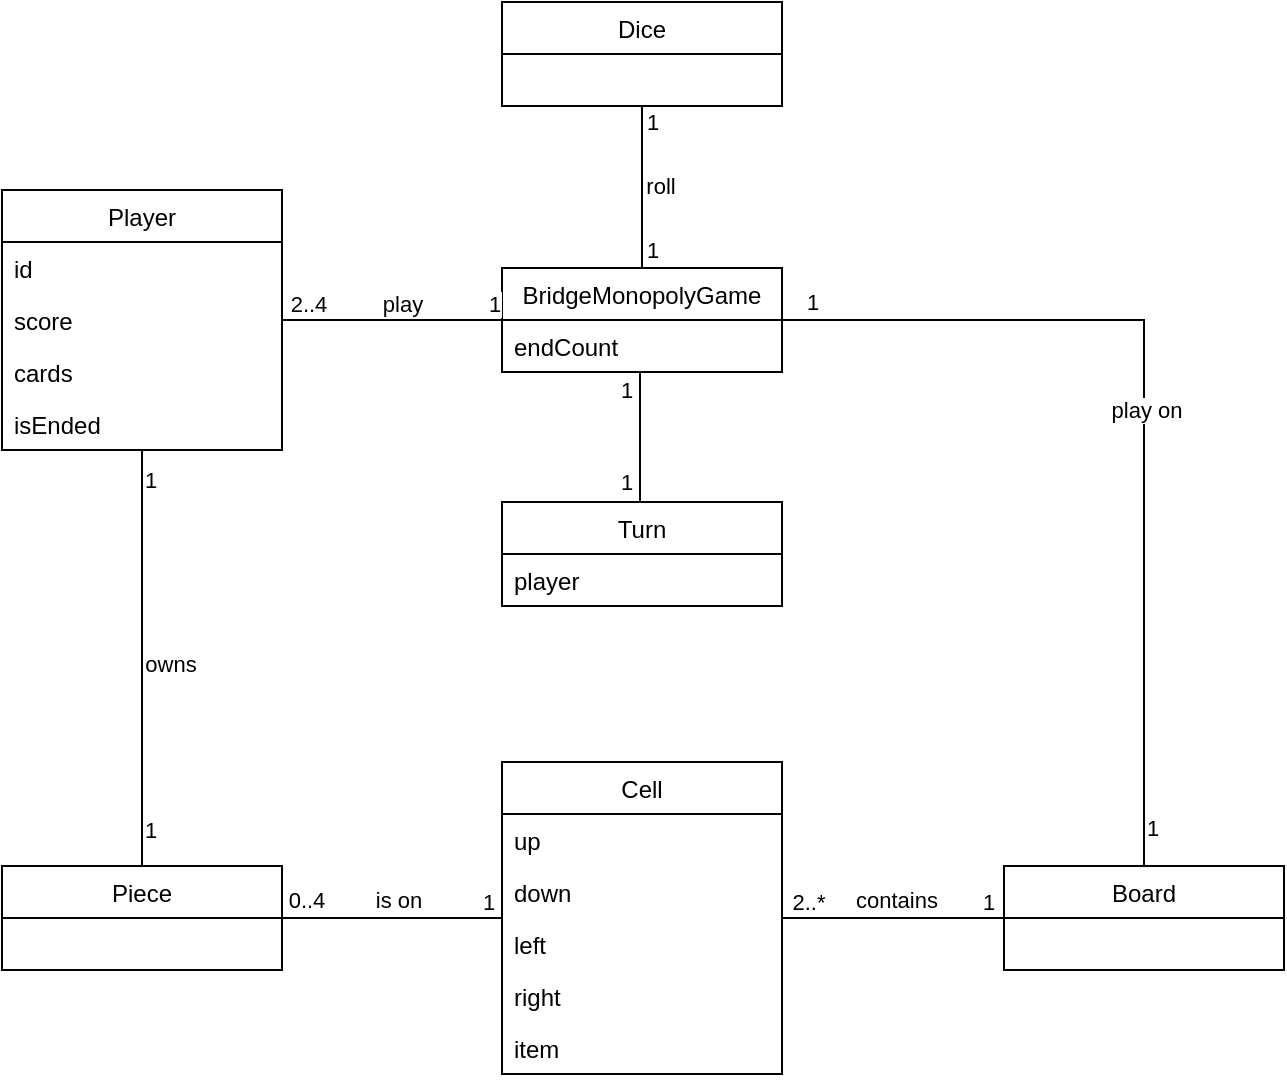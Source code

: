 <mxfile version="18.1.1" type="github">
  <diagram id="C5RBs43oDa-KdzZeNtuy" name="Page-1">
    <mxGraphModel dx="1010" dy="1308" grid="1" gridSize="10" guides="1" tooltips="1" connect="1" arrows="1" fold="1" page="1" pageScale="1" pageWidth="827" pageHeight="1169" math="0" shadow="0">
      <root>
        <mxCell id="WIyWlLk6GJQsqaUBKTNV-0" />
        <mxCell id="WIyWlLk6GJQsqaUBKTNV-1" parent="WIyWlLk6GJQsqaUBKTNV-0" />
        <mxCell id="GMNVH4IvVkyflE9DCt4a-71" style="edgeStyle=orthogonalEdgeStyle;rounded=0;orthogonalLoop=1;jettySize=auto;html=1;entryX=0.5;entryY=0;entryDx=0;entryDy=0;endArrow=none;endFill=0;" parent="WIyWlLk6GJQsqaUBKTNV-1" source="GMNVH4IvVkyflE9DCt4a-15" target="GMNVH4IvVkyflE9DCt4a-59" edge="1">
          <mxGeometry relative="1" as="geometry" />
        </mxCell>
        <mxCell id="GMNVH4IvVkyflE9DCt4a-72" value="owns" style="edgeLabel;html=1;align=center;verticalAlign=middle;resizable=0;points=[];" parent="GMNVH4IvVkyflE9DCt4a-71" vertex="1" connectable="0">
          <mxGeometry x="0.03" y="-1" relative="1" as="geometry">
            <mxPoint x="15" as="offset" />
          </mxGeometry>
        </mxCell>
        <mxCell id="GMNVH4IvVkyflE9DCt4a-73" value="1" style="edgeLabel;html=1;align=center;verticalAlign=middle;resizable=0;points=[];" parent="GMNVH4IvVkyflE9DCt4a-71" vertex="1" connectable="0">
          <mxGeometry x="-0.875" relative="1" as="geometry">
            <mxPoint x="4" y="2" as="offset" />
          </mxGeometry>
        </mxCell>
        <mxCell id="GMNVH4IvVkyflE9DCt4a-74" value="1" style="edgeLabel;html=1;align=center;verticalAlign=middle;resizable=0;points=[];" parent="GMNVH4IvVkyflE9DCt4a-71" vertex="1" connectable="0">
          <mxGeometry x="0.851" relative="1" as="geometry">
            <mxPoint x="4" y="-3" as="offset" />
          </mxGeometry>
        </mxCell>
        <mxCell id="GMNVH4IvVkyflE9DCt4a-15" value="Player" style="swimlane;fontStyle=0;childLayout=stackLayout;horizontal=1;startSize=26;fillColor=none;horizontalStack=0;resizeParent=1;resizeParentMax=0;resizeLast=0;collapsible=1;marginBottom=0;" parent="WIyWlLk6GJQsqaUBKTNV-1" vertex="1">
          <mxGeometry x="50" y="214" width="140" height="130" as="geometry" />
        </mxCell>
        <mxCell id="GMNVH4IvVkyflE9DCt4a-94" value="id" style="text;strokeColor=none;fillColor=none;align=left;verticalAlign=top;spacingLeft=4;spacingRight=4;overflow=hidden;rotatable=0;points=[[0,0.5],[1,0.5]];portConstraint=eastwest;" parent="GMNVH4IvVkyflE9DCt4a-15" vertex="1">
          <mxGeometry y="26" width="140" height="26" as="geometry" />
        </mxCell>
        <mxCell id="GMNVH4IvVkyflE9DCt4a-16" value="score" style="text;strokeColor=none;fillColor=none;align=left;verticalAlign=top;spacingLeft=4;spacingRight=4;overflow=hidden;rotatable=0;points=[[0,0.5],[1,0.5]];portConstraint=eastwest;" parent="GMNVH4IvVkyflE9DCt4a-15" vertex="1">
          <mxGeometry y="52" width="140" height="26" as="geometry" />
        </mxCell>
        <mxCell id="GMNVH4IvVkyflE9DCt4a-17" value="cards" style="text;strokeColor=none;fillColor=none;align=left;verticalAlign=top;spacingLeft=4;spacingRight=4;overflow=hidden;rotatable=0;points=[[0,0.5],[1,0.5]];portConstraint=eastwest;" parent="GMNVH4IvVkyflE9DCt4a-15" vertex="1">
          <mxGeometry y="78" width="140" height="26" as="geometry" />
        </mxCell>
        <mxCell id="GMNVH4IvVkyflE9DCt4a-97" value="isEnded" style="text;strokeColor=none;fillColor=none;align=left;verticalAlign=top;spacingLeft=4;spacingRight=4;overflow=hidden;rotatable=0;points=[[0,0.5],[1,0.5]];portConstraint=eastwest;" parent="GMNVH4IvVkyflE9DCt4a-15" vertex="1">
          <mxGeometry y="104" width="140" height="26" as="geometry" />
        </mxCell>
        <mxCell id="GMNVH4IvVkyflE9DCt4a-79" style="edgeStyle=orthogonalEdgeStyle;rounded=0;orthogonalLoop=1;jettySize=auto;html=1;exitX=0.5;exitY=0;exitDx=0;exitDy=0;endArrow=none;endFill=0;" parent="WIyWlLk6GJQsqaUBKTNV-1" source="GMNVH4IvVkyflE9DCt4a-19" target="GMNVH4IvVkyflE9DCt4a-67" edge="1">
          <mxGeometry relative="1" as="geometry" />
        </mxCell>
        <mxCell id="GMNVH4IvVkyflE9DCt4a-80" value="roll" style="edgeLabel;html=1;align=center;verticalAlign=middle;resizable=0;points=[];" parent="GMNVH4IvVkyflE9DCt4a-79" vertex="1" connectable="0">
          <mxGeometry x="0.057" y="1" relative="1" as="geometry">
            <mxPoint x="10" y="2" as="offset" />
          </mxGeometry>
        </mxCell>
        <mxCell id="GMNVH4IvVkyflE9DCt4a-81" value="1" style="edgeLabel;html=1;align=center;verticalAlign=middle;resizable=0;points=[];" parent="GMNVH4IvVkyflE9DCt4a-79" vertex="1" connectable="0">
          <mxGeometry x="-0.78" y="1" relative="1" as="geometry">
            <mxPoint x="6" as="offset" />
          </mxGeometry>
        </mxCell>
        <mxCell id="GMNVH4IvVkyflE9DCt4a-82" value="1" style="edgeLabel;html=1;align=center;verticalAlign=middle;resizable=0;points=[];" parent="GMNVH4IvVkyflE9DCt4a-79" vertex="1" connectable="0">
          <mxGeometry x="0.846" relative="1" as="geometry">
            <mxPoint x="5" y="2" as="offset" />
          </mxGeometry>
        </mxCell>
        <mxCell id="fl4x9H8fcKus_H-PSyj9-3" style="edgeStyle=orthogonalEdgeStyle;rounded=0;orthogonalLoop=1;jettySize=auto;html=1;endArrow=none;endFill=0;" edge="1" parent="WIyWlLk6GJQsqaUBKTNV-1">
          <mxGeometry relative="1" as="geometry">
            <mxPoint x="369" y="305" as="sourcePoint" />
            <mxPoint x="369" y="370" as="targetPoint" />
          </mxGeometry>
        </mxCell>
        <mxCell id="fl4x9H8fcKus_H-PSyj9-4" value="1" style="edgeLabel;html=1;align=center;verticalAlign=middle;resizable=0;points=[];" vertex="1" connectable="0" parent="fl4x9H8fcKus_H-PSyj9-3">
          <mxGeometry x="-0.723" y="-4" relative="1" as="geometry">
            <mxPoint x="-3" as="offset" />
          </mxGeometry>
        </mxCell>
        <mxCell id="fl4x9H8fcKus_H-PSyj9-5" value="1" style="edgeLabel;html=1;align=center;verticalAlign=middle;resizable=0;points=[];" vertex="1" connectable="0" parent="fl4x9H8fcKus_H-PSyj9-3">
          <mxGeometry x="0.692" y="-1" relative="1" as="geometry">
            <mxPoint x="-6" as="offset" />
          </mxGeometry>
        </mxCell>
        <mxCell id="GMNVH4IvVkyflE9DCt4a-19" value="BridgeMonopolyGame" style="swimlane;fontStyle=0;childLayout=stackLayout;horizontal=1;startSize=26;fillColor=none;horizontalStack=0;resizeParent=1;resizeParentMax=0;resizeLast=0;collapsible=1;marginBottom=0;" parent="WIyWlLk6GJQsqaUBKTNV-1" vertex="1">
          <mxGeometry x="300" y="253" width="140" height="52" as="geometry" />
        </mxCell>
        <mxCell id="GMNVH4IvVkyflE9DCt4a-96" value="endCount" style="text;strokeColor=none;fillColor=none;align=left;verticalAlign=top;spacingLeft=4;spacingRight=4;overflow=hidden;rotatable=0;points=[[0,0.5],[1,0.5]];portConstraint=eastwest;" parent="GMNVH4IvVkyflE9DCt4a-19" vertex="1">
          <mxGeometry y="26" width="140" height="26" as="geometry" />
        </mxCell>
        <mxCell id="GMNVH4IvVkyflE9DCt4a-23" style="edgeStyle=orthogonalEdgeStyle;rounded=0;orthogonalLoop=1;jettySize=auto;html=1;endArrow=none;endFill=0;" parent="WIyWlLk6GJQsqaUBKTNV-1" source="GMNVH4IvVkyflE9DCt4a-19" target="GMNVH4IvVkyflE9DCt4a-15" edge="1">
          <mxGeometry relative="1" as="geometry">
            <mxPoint x="300" y="351" as="sourcePoint" />
          </mxGeometry>
        </mxCell>
        <mxCell id="GMNVH4IvVkyflE9DCt4a-40" value="play" style="edgeLabel;html=1;align=center;verticalAlign=middle;resizable=0;points=[];" parent="GMNVH4IvVkyflE9DCt4a-23" vertex="1" connectable="0">
          <mxGeometry x="0.156" y="-3" relative="1" as="geometry">
            <mxPoint x="13" y="-5" as="offset" />
          </mxGeometry>
        </mxCell>
        <mxCell id="GMNVH4IvVkyflE9DCt4a-41" value="2..4" style="edgeLabel;html=1;align=center;verticalAlign=middle;resizable=0;points=[];" parent="GMNVH4IvVkyflE9DCt4a-23" vertex="1" connectable="0">
          <mxGeometry x="0.92" relative="1" as="geometry">
            <mxPoint x="8" y="-8" as="offset" />
          </mxGeometry>
        </mxCell>
        <mxCell id="GMNVH4IvVkyflE9DCt4a-42" value="1" style="edgeLabel;html=1;align=center;verticalAlign=middle;resizable=0;points=[];" parent="GMNVH4IvVkyflE9DCt4a-23" vertex="1" connectable="0">
          <mxGeometry x="-0.916" y="-3" relative="1" as="geometry">
            <mxPoint y="-5" as="offset" />
          </mxGeometry>
        </mxCell>
        <mxCell id="GMNVH4IvVkyflE9DCt4a-51" value="Board" style="swimlane;fontStyle=0;childLayout=stackLayout;horizontal=1;startSize=26;fillColor=none;horizontalStack=0;resizeParent=1;resizeParentMax=0;resizeLast=0;collapsible=1;marginBottom=0;" parent="WIyWlLk6GJQsqaUBKTNV-1" vertex="1">
          <mxGeometry x="551" y="552" width="140" height="52" as="geometry" />
        </mxCell>
        <mxCell id="GMNVH4IvVkyflE9DCt4a-54" value=" " style="text;strokeColor=none;fillColor=none;align=left;verticalAlign=top;spacingLeft=4;spacingRight=4;overflow=hidden;rotatable=0;points=[[0,0.5],[1,0.5]];portConstraint=eastwest;" parent="GMNVH4IvVkyflE9DCt4a-51" vertex="1">
          <mxGeometry y="26" width="140" height="26" as="geometry" />
        </mxCell>
        <mxCell id="GMNVH4IvVkyflE9DCt4a-75" style="edgeStyle=orthogonalEdgeStyle;rounded=0;orthogonalLoop=1;jettySize=auto;html=1;endArrow=none;endFill=0;" parent="WIyWlLk6GJQsqaUBKTNV-1" source="GMNVH4IvVkyflE9DCt4a-59" target="GMNVH4IvVkyflE9DCt4a-63" edge="1">
          <mxGeometry relative="1" as="geometry" />
        </mxCell>
        <mxCell id="GMNVH4IvVkyflE9DCt4a-76" value="is on" style="edgeLabel;html=1;align=center;verticalAlign=middle;resizable=0;points=[];" parent="GMNVH4IvVkyflE9DCt4a-75" vertex="1" connectable="0">
          <mxGeometry x="0.053" y="1" relative="1" as="geometry">
            <mxPoint y="-8" as="offset" />
          </mxGeometry>
        </mxCell>
        <mxCell id="GMNVH4IvVkyflE9DCt4a-77" value="0..4" style="edgeLabel;html=1;align=center;verticalAlign=middle;resizable=0;points=[];" parent="GMNVH4IvVkyflE9DCt4a-75" vertex="1" connectable="0">
          <mxGeometry x="-0.883" y="3" relative="1" as="geometry">
            <mxPoint x="5" y="-6" as="offset" />
          </mxGeometry>
        </mxCell>
        <mxCell id="GMNVH4IvVkyflE9DCt4a-78" value="1" style="edgeLabel;html=1;align=center;verticalAlign=middle;resizable=0;points=[];" parent="GMNVH4IvVkyflE9DCt4a-75" vertex="1" connectable="0">
          <mxGeometry x="0.852" y="2" relative="1" as="geometry">
            <mxPoint x="1" y="-6" as="offset" />
          </mxGeometry>
        </mxCell>
        <mxCell id="GMNVH4IvVkyflE9DCt4a-59" value="Piece" style="swimlane;fontStyle=0;childLayout=stackLayout;horizontal=1;startSize=26;fillColor=none;horizontalStack=0;resizeParent=1;resizeParentMax=0;resizeLast=0;collapsible=1;marginBottom=0;" parent="WIyWlLk6GJQsqaUBKTNV-1" vertex="1">
          <mxGeometry x="50" y="552" width="140" height="52" as="geometry" />
        </mxCell>
        <mxCell id="GMNVH4IvVkyflE9DCt4a-83" style="edgeStyle=orthogonalEdgeStyle;rounded=0;orthogonalLoop=1;jettySize=auto;html=1;endArrow=none;endFill=0;" parent="WIyWlLk6GJQsqaUBKTNV-1" source="GMNVH4IvVkyflE9DCt4a-63" target="GMNVH4IvVkyflE9DCt4a-51" edge="1">
          <mxGeometry relative="1" as="geometry" />
        </mxCell>
        <mxCell id="GMNVH4IvVkyflE9DCt4a-84" value="contains" style="edgeLabel;html=1;align=center;verticalAlign=middle;resizable=0;points=[];" parent="GMNVH4IvVkyflE9DCt4a-83" vertex="1" connectable="0">
          <mxGeometry x="-0.104" relative="1" as="geometry">
            <mxPoint x="7" y="-9" as="offset" />
          </mxGeometry>
        </mxCell>
        <mxCell id="GMNVH4IvVkyflE9DCt4a-85" value="2..*" style="edgeLabel;html=1;align=center;verticalAlign=middle;resizable=0;points=[];" parent="GMNVH4IvVkyflE9DCt4a-83" vertex="1" connectable="0">
          <mxGeometry x="-0.869" relative="1" as="geometry">
            <mxPoint x="5" y="-8" as="offset" />
          </mxGeometry>
        </mxCell>
        <mxCell id="GMNVH4IvVkyflE9DCt4a-86" value="1" style="edgeLabel;html=1;align=center;verticalAlign=middle;resizable=0;points=[];" parent="GMNVH4IvVkyflE9DCt4a-83" vertex="1" connectable="0">
          <mxGeometry x="0.788" relative="1" as="geometry">
            <mxPoint x="4" y="-8" as="offset" />
          </mxGeometry>
        </mxCell>
        <mxCell id="GMNVH4IvVkyflE9DCt4a-63" value="Cell" style="swimlane;fontStyle=0;childLayout=stackLayout;horizontal=1;startSize=26;fillColor=none;horizontalStack=0;resizeParent=1;resizeParentMax=0;resizeLast=0;collapsible=1;marginBottom=0;" parent="WIyWlLk6GJQsqaUBKTNV-1" vertex="1">
          <mxGeometry x="300" y="500" width="140" height="156" as="geometry" />
        </mxCell>
        <mxCell id="GMNVH4IvVkyflE9DCt4a-64" value="up" style="text;strokeColor=none;fillColor=none;align=left;verticalAlign=top;spacingLeft=4;spacingRight=4;overflow=hidden;rotatable=0;points=[[0,0.5],[1,0.5]];portConstraint=eastwest;" parent="GMNVH4IvVkyflE9DCt4a-63" vertex="1">
          <mxGeometry y="26" width="140" height="26" as="geometry" />
        </mxCell>
        <mxCell id="GMNVH4IvVkyflE9DCt4a-65" value="down" style="text;strokeColor=none;fillColor=none;align=left;verticalAlign=top;spacingLeft=4;spacingRight=4;overflow=hidden;rotatable=0;points=[[0,0.5],[1,0.5]];portConstraint=eastwest;" parent="GMNVH4IvVkyflE9DCt4a-63" vertex="1">
          <mxGeometry y="52" width="140" height="26" as="geometry" />
        </mxCell>
        <mxCell id="GMNVH4IvVkyflE9DCt4a-66" value="left" style="text;strokeColor=none;fillColor=none;align=left;verticalAlign=top;spacingLeft=4;spacingRight=4;overflow=hidden;rotatable=0;points=[[0,0.5],[1,0.5]];portConstraint=eastwest;" parent="GMNVH4IvVkyflE9DCt4a-63" vertex="1">
          <mxGeometry y="78" width="140" height="26" as="geometry" />
        </mxCell>
        <mxCell id="GMNVH4IvVkyflE9DCt4a-93" value="right" style="text;strokeColor=none;fillColor=none;align=left;verticalAlign=top;spacingLeft=4;spacingRight=4;overflow=hidden;rotatable=0;points=[[0,0.5],[1,0.5]];portConstraint=eastwest;" parent="GMNVH4IvVkyflE9DCt4a-63" vertex="1">
          <mxGeometry y="104" width="140" height="26" as="geometry" />
        </mxCell>
        <mxCell id="GMNVH4IvVkyflE9DCt4a-95" value="item" style="text;strokeColor=none;fillColor=none;align=left;verticalAlign=top;spacingLeft=4;spacingRight=4;overflow=hidden;rotatable=0;points=[[0,0.5],[1,0.5]];portConstraint=eastwest;" parent="GMNVH4IvVkyflE9DCt4a-63" vertex="1">
          <mxGeometry y="130" width="140" height="26" as="geometry" />
        </mxCell>
        <mxCell id="GMNVH4IvVkyflE9DCt4a-67" value="Dice" style="swimlane;fontStyle=0;childLayout=stackLayout;horizontal=1;startSize=26;fillColor=none;horizontalStack=0;resizeParent=1;resizeParentMax=0;resizeLast=0;collapsible=1;marginBottom=0;" parent="WIyWlLk6GJQsqaUBKTNV-1" vertex="1">
          <mxGeometry x="300" y="120" width="140" height="52" as="geometry" />
        </mxCell>
        <mxCell id="GMNVH4IvVkyflE9DCt4a-69" value=" " style="text;strokeColor=none;fillColor=none;align=left;verticalAlign=top;spacingLeft=4;spacingRight=4;overflow=hidden;rotatable=0;points=[[0,0.5],[1,0.5]];portConstraint=eastwest;" parent="GMNVH4IvVkyflE9DCt4a-67" vertex="1">
          <mxGeometry y="26" width="140" height="26" as="geometry" />
        </mxCell>
        <mxCell id="GMNVH4IvVkyflE9DCt4a-87" style="edgeStyle=orthogonalEdgeStyle;rounded=0;orthogonalLoop=1;jettySize=auto;html=1;entryX=0.5;entryY=0;entryDx=0;entryDy=0;endArrow=none;endFill=0;" parent="WIyWlLk6GJQsqaUBKTNV-1" source="GMNVH4IvVkyflE9DCt4a-19" target="GMNVH4IvVkyflE9DCt4a-51" edge="1">
          <mxGeometry y="52" relative="1" as="geometry">
            <mxPoint x="440" y="351" as="sourcePoint" />
          </mxGeometry>
        </mxCell>
        <mxCell id="GMNVH4IvVkyflE9DCt4a-88" value="play on" style="edgeLabel;html=1;align=center;verticalAlign=middle;resizable=0;points=[];" parent="GMNVH4IvVkyflE9DCt4a-87" vertex="1" connectable="0">
          <mxGeometry x="0.028" y="1" relative="1" as="geometry">
            <mxPoint y="-8" as="offset" />
          </mxGeometry>
        </mxCell>
        <mxCell id="GMNVH4IvVkyflE9DCt4a-89" value="1" style="edgeLabel;html=1;align=center;verticalAlign=middle;resizable=0;points=[];" parent="GMNVH4IvVkyflE9DCt4a-87" vertex="1" connectable="0">
          <mxGeometry x="-0.907" relative="1" as="geometry">
            <mxPoint x="-6" y="-9" as="offset" />
          </mxGeometry>
        </mxCell>
        <mxCell id="GMNVH4IvVkyflE9DCt4a-90" value="1" style="edgeLabel;html=1;align=center;verticalAlign=middle;resizable=0;points=[];" parent="GMNVH4IvVkyflE9DCt4a-87" vertex="1" connectable="0">
          <mxGeometry x="0.887" y="-2" relative="1" as="geometry">
            <mxPoint x="6" y="6" as="offset" />
          </mxGeometry>
        </mxCell>
        <mxCell id="fl4x9H8fcKus_H-PSyj9-0" value="Turn" style="swimlane;fontStyle=0;childLayout=stackLayout;horizontal=1;startSize=26;fillColor=none;horizontalStack=0;resizeParent=1;resizeParentMax=0;resizeLast=0;collapsible=1;marginBottom=0;" vertex="1" parent="WIyWlLk6GJQsqaUBKTNV-1">
          <mxGeometry x="300" y="370" width="140" height="52" as="geometry" />
        </mxCell>
        <mxCell id="fl4x9H8fcKus_H-PSyj9-1" value="player" style="text;strokeColor=none;fillColor=none;align=left;verticalAlign=top;spacingLeft=4;spacingRight=4;overflow=hidden;rotatable=0;points=[[0,0.5],[1,0.5]];portConstraint=eastwest;" vertex="1" parent="fl4x9H8fcKus_H-PSyj9-0">
          <mxGeometry y="26" width="140" height="26" as="geometry" />
        </mxCell>
      </root>
    </mxGraphModel>
  </diagram>
</mxfile>
